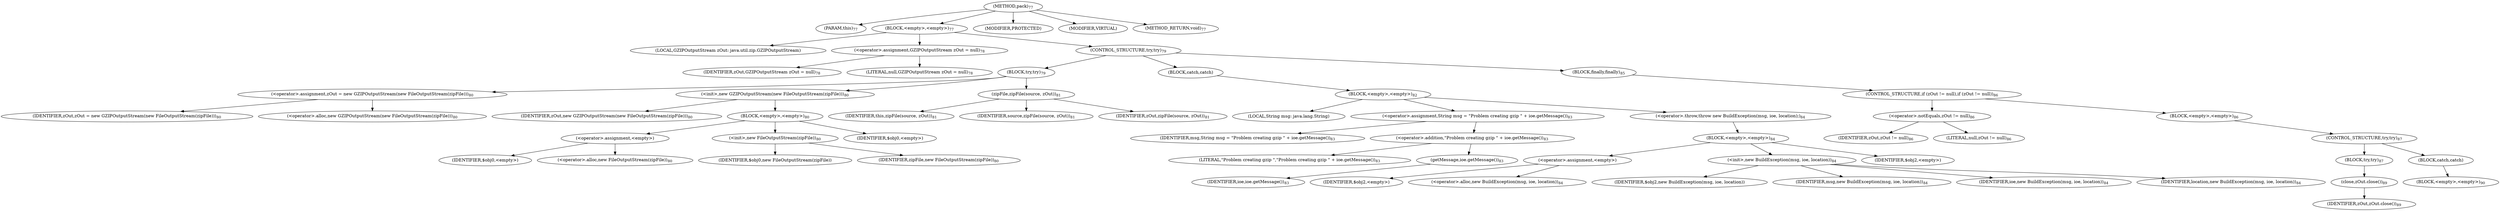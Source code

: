digraph "pack" {  
"11" [label = <(METHOD,pack)<SUB>77</SUB>> ]
"6" [label = <(PARAM,this)<SUB>77</SUB>> ]
"12" [label = <(BLOCK,&lt;empty&gt;,&lt;empty&gt;)<SUB>77</SUB>> ]
"4" [label = <(LOCAL,GZIPOutputStream zOut: java.util.zip.GZIPOutputStream)> ]
"13" [label = <(&lt;operator&gt;.assignment,GZIPOutputStream zOut = null)<SUB>78</SUB>> ]
"14" [label = <(IDENTIFIER,zOut,GZIPOutputStream zOut = null)<SUB>78</SUB>> ]
"15" [label = <(LITERAL,null,GZIPOutputStream zOut = null)<SUB>78</SUB>> ]
"16" [label = <(CONTROL_STRUCTURE,try,try)<SUB>79</SUB>> ]
"17" [label = <(BLOCK,try,try)<SUB>79</SUB>> ]
"18" [label = <(&lt;operator&gt;.assignment,zOut = new GZIPOutputStream(new FileOutputStream(zipFile)))<SUB>80</SUB>> ]
"19" [label = <(IDENTIFIER,zOut,zOut = new GZIPOutputStream(new FileOutputStream(zipFile)))<SUB>80</SUB>> ]
"20" [label = <(&lt;operator&gt;.alloc,new GZIPOutputStream(new FileOutputStream(zipFile)))<SUB>80</SUB>> ]
"21" [label = <(&lt;init&gt;,new GZIPOutputStream(new FileOutputStream(zipFile)))<SUB>80</SUB>> ]
"3" [label = <(IDENTIFIER,zOut,new GZIPOutputStream(new FileOutputStream(zipFile)))<SUB>80</SUB>> ]
"22" [label = <(BLOCK,&lt;empty&gt;,&lt;empty&gt;)<SUB>80</SUB>> ]
"23" [label = <(&lt;operator&gt;.assignment,&lt;empty&gt;)> ]
"24" [label = <(IDENTIFIER,$obj0,&lt;empty&gt;)> ]
"25" [label = <(&lt;operator&gt;.alloc,new FileOutputStream(zipFile))<SUB>80</SUB>> ]
"26" [label = <(&lt;init&gt;,new FileOutputStream(zipFile))<SUB>80</SUB>> ]
"27" [label = <(IDENTIFIER,$obj0,new FileOutputStream(zipFile))> ]
"28" [label = <(IDENTIFIER,zipFile,new FileOutputStream(zipFile))<SUB>80</SUB>> ]
"29" [label = <(IDENTIFIER,$obj0,&lt;empty&gt;)> ]
"30" [label = <(zipFile,zipFile(source, zOut))<SUB>81</SUB>> ]
"5" [label = <(IDENTIFIER,this,zipFile(source, zOut))<SUB>81</SUB>> ]
"31" [label = <(IDENTIFIER,source,zipFile(source, zOut))<SUB>81</SUB>> ]
"32" [label = <(IDENTIFIER,zOut,zipFile(source, zOut))<SUB>81</SUB>> ]
"33" [label = <(BLOCK,catch,catch)> ]
"34" [label = <(BLOCK,&lt;empty&gt;,&lt;empty&gt;)<SUB>82</SUB>> ]
"35" [label = <(LOCAL,String msg: java.lang.String)> ]
"36" [label = <(&lt;operator&gt;.assignment,String msg = &quot;Problem creating gzip &quot; + ioe.getMessage())<SUB>83</SUB>> ]
"37" [label = <(IDENTIFIER,msg,String msg = &quot;Problem creating gzip &quot; + ioe.getMessage())<SUB>83</SUB>> ]
"38" [label = <(&lt;operator&gt;.addition,&quot;Problem creating gzip &quot; + ioe.getMessage())<SUB>83</SUB>> ]
"39" [label = <(LITERAL,&quot;Problem creating gzip &quot;,&quot;Problem creating gzip &quot; + ioe.getMessage())<SUB>83</SUB>> ]
"40" [label = <(getMessage,ioe.getMessage())<SUB>83</SUB>> ]
"41" [label = <(IDENTIFIER,ioe,ioe.getMessage())<SUB>83</SUB>> ]
"42" [label = <(&lt;operator&gt;.throw,throw new BuildException(msg, ioe, location);)<SUB>84</SUB>> ]
"43" [label = <(BLOCK,&lt;empty&gt;,&lt;empty&gt;)<SUB>84</SUB>> ]
"44" [label = <(&lt;operator&gt;.assignment,&lt;empty&gt;)> ]
"45" [label = <(IDENTIFIER,$obj2,&lt;empty&gt;)> ]
"46" [label = <(&lt;operator&gt;.alloc,new BuildException(msg, ioe, location))<SUB>84</SUB>> ]
"47" [label = <(&lt;init&gt;,new BuildException(msg, ioe, location))<SUB>84</SUB>> ]
"48" [label = <(IDENTIFIER,$obj2,new BuildException(msg, ioe, location))> ]
"49" [label = <(IDENTIFIER,msg,new BuildException(msg, ioe, location))<SUB>84</SUB>> ]
"50" [label = <(IDENTIFIER,ioe,new BuildException(msg, ioe, location))<SUB>84</SUB>> ]
"51" [label = <(IDENTIFIER,location,new BuildException(msg, ioe, location))<SUB>84</SUB>> ]
"52" [label = <(IDENTIFIER,$obj2,&lt;empty&gt;)> ]
"53" [label = <(BLOCK,finally,finally)<SUB>85</SUB>> ]
"54" [label = <(CONTROL_STRUCTURE,if (zOut != null),if (zOut != null))<SUB>86</SUB>> ]
"55" [label = <(&lt;operator&gt;.notEquals,zOut != null)<SUB>86</SUB>> ]
"56" [label = <(IDENTIFIER,zOut,zOut != null)<SUB>86</SUB>> ]
"57" [label = <(LITERAL,null,zOut != null)<SUB>86</SUB>> ]
"58" [label = <(BLOCK,&lt;empty&gt;,&lt;empty&gt;)<SUB>86</SUB>> ]
"59" [label = <(CONTROL_STRUCTURE,try,try)<SUB>87</SUB>> ]
"60" [label = <(BLOCK,try,try)<SUB>87</SUB>> ]
"61" [label = <(close,zOut.close())<SUB>89</SUB>> ]
"62" [label = <(IDENTIFIER,zOut,zOut.close())<SUB>89</SUB>> ]
"63" [label = <(BLOCK,catch,catch)> ]
"64" [label = <(BLOCK,&lt;empty&gt;,&lt;empty&gt;)<SUB>90</SUB>> ]
"65" [label = <(MODIFIER,PROTECTED)> ]
"66" [label = <(MODIFIER,VIRTUAL)> ]
"67" [label = <(METHOD_RETURN,void)<SUB>77</SUB>> ]
  "11" -> "6" 
  "11" -> "12" 
  "11" -> "65" 
  "11" -> "66" 
  "11" -> "67" 
  "12" -> "4" 
  "12" -> "13" 
  "12" -> "16" 
  "13" -> "14" 
  "13" -> "15" 
  "16" -> "17" 
  "16" -> "33" 
  "16" -> "53" 
  "17" -> "18" 
  "17" -> "21" 
  "17" -> "30" 
  "18" -> "19" 
  "18" -> "20" 
  "21" -> "3" 
  "21" -> "22" 
  "22" -> "23" 
  "22" -> "26" 
  "22" -> "29" 
  "23" -> "24" 
  "23" -> "25" 
  "26" -> "27" 
  "26" -> "28" 
  "30" -> "5" 
  "30" -> "31" 
  "30" -> "32" 
  "33" -> "34" 
  "34" -> "35" 
  "34" -> "36" 
  "34" -> "42" 
  "36" -> "37" 
  "36" -> "38" 
  "38" -> "39" 
  "38" -> "40" 
  "40" -> "41" 
  "42" -> "43" 
  "43" -> "44" 
  "43" -> "47" 
  "43" -> "52" 
  "44" -> "45" 
  "44" -> "46" 
  "47" -> "48" 
  "47" -> "49" 
  "47" -> "50" 
  "47" -> "51" 
  "53" -> "54" 
  "54" -> "55" 
  "54" -> "58" 
  "55" -> "56" 
  "55" -> "57" 
  "58" -> "59" 
  "59" -> "60" 
  "59" -> "63" 
  "60" -> "61" 
  "61" -> "62" 
  "63" -> "64" 
}
